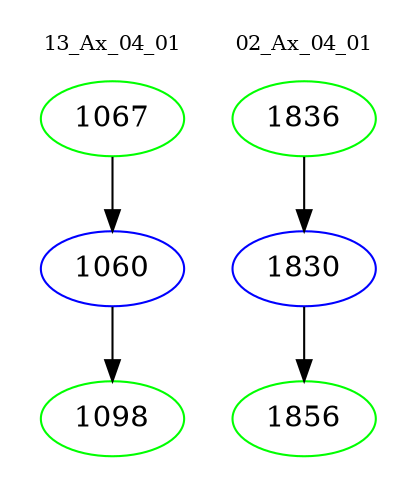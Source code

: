 digraph{
subgraph cluster_0 {
color = white
label = "13_Ax_04_01";
fontsize=10;
T0_1067 [label="1067", color="green"]
T0_1067 -> T0_1060 [color="black"]
T0_1060 [label="1060", color="blue"]
T0_1060 -> T0_1098 [color="black"]
T0_1098 [label="1098", color="green"]
}
subgraph cluster_1 {
color = white
label = "02_Ax_04_01";
fontsize=10;
T1_1836 [label="1836", color="green"]
T1_1836 -> T1_1830 [color="black"]
T1_1830 [label="1830", color="blue"]
T1_1830 -> T1_1856 [color="black"]
T1_1856 [label="1856", color="green"]
}
}
